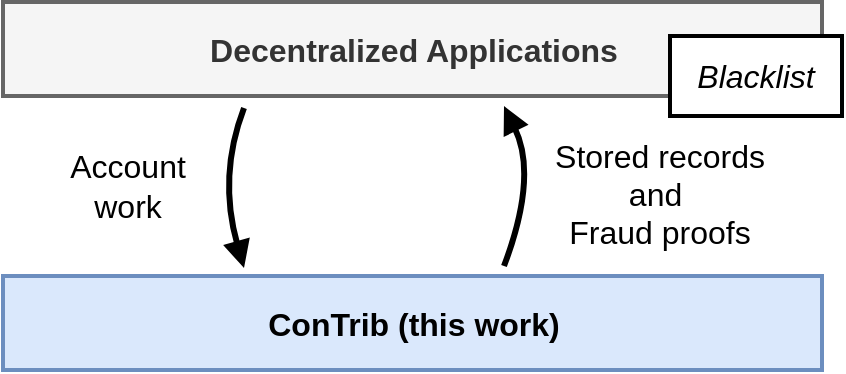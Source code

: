 <mxfile version="13.8.3" type="device"><diagram id="G1HBnRDJ7SCaOjxtACd4" name="Page-1"><mxGraphModel dx="2066" dy="1179" grid="1" gridSize="10" guides="1" tooltips="1" connect="1" arrows="1" fold="1" page="1" pageScale="1" pageWidth="827" pageHeight="1169" math="0" shadow="0"><root><mxCell id="0"/><mxCell id="1" parent="0"/><mxCell id="IaOenAOd-VQndhHwBJ73-2" value="&lt;b style=&quot;font-size: 16px;&quot;&gt;Decentralized Applications&lt;/b&gt;" style="rounded=0;whiteSpace=wrap;html=1;strokeColor=#666666;strokeWidth=2;fontSize=16;fillColor=#f5f5f5;fontColor=#333333;" parent="1" vertex="1"><mxGeometry x="80.5" y="333" width="409.5" height="47" as="geometry"/></mxCell><mxCell id="IaOenAOd-VQndhHwBJ73-8" value="&lt;b style=&quot;font-size: 16px&quot;&gt;ConTrib (this work)&lt;/b&gt;" style="rounded=0;whiteSpace=wrap;html=1;strokeColor=#6c8ebf;strokeWidth=2;fontSize=16;fillColor=#dae8fc;" parent="1" vertex="1"><mxGeometry x="80.5" y="470" width="409.5" height="47" as="geometry"/></mxCell><mxCell id="IaOenAOd-VQndhHwBJ73-9" value="&lt;i&gt;Blacklist&lt;/i&gt;" style="rounded=0;whiteSpace=wrap;html=1;fontSize=16;align=center;strokeWidth=2;" parent="1" vertex="1"><mxGeometry x="414" y="350" width="86" height="40" as="geometry"/></mxCell><mxCell id="IaOenAOd-VQndhHwBJ73-10" value="" style="endArrow=block;html=1;fontSize=16;strokeWidth=3;endFill=1;curved=1;" parent="1" edge="1"><mxGeometry width="50" height="50" relative="1" as="geometry"><mxPoint x="201" y="386" as="sourcePoint"/><mxPoint x="201" y="466" as="targetPoint"/><Array as="points"><mxPoint x="188" y="420"/></Array></mxGeometry></mxCell><mxCell id="IaOenAOd-VQndhHwBJ73-11" value="Account&lt;br&gt;work" style="text;html=1;strokeColor=none;fillColor=none;align=center;verticalAlign=middle;whiteSpace=wrap;rounded=0;fontSize=16;" parent="1" vertex="1"><mxGeometry x="92.5" y="405" width="100" height="40" as="geometry"/></mxCell><mxCell id="IaOenAOd-VQndhHwBJ73-12" value="" style="endArrow=none;html=1;fontSize=16;strokeWidth=3;endFill=0;curved=1;startArrow=block;startFill=1;" parent="1" edge="1"><mxGeometry width="50" height="50" relative="1" as="geometry"><mxPoint x="331" y="385" as="sourcePoint"/><mxPoint x="331" y="465" as="targetPoint"/><Array as="points"><mxPoint x="348" y="420"/></Array></mxGeometry></mxCell><mxCell id="IaOenAOd-VQndhHwBJ73-13" value="Stored records&lt;br&gt;and&amp;nbsp;&lt;br&gt;Fraud&amp;nbsp;proofs" style="text;html=1;strokeColor=none;fillColor=none;align=center;verticalAlign=middle;whiteSpace=wrap;rounded=0;fontSize=16;" parent="1" vertex="1"><mxGeometry x="344" y="394" width="130" height="70" as="geometry"/></mxCell></root></mxGraphModel></diagram></mxfile>
